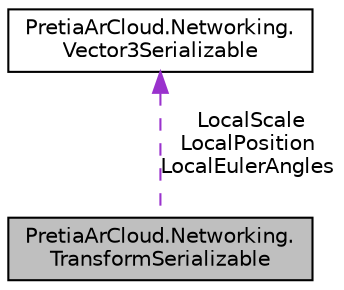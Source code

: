 digraph "PretiaArCloud.Networking.TransformSerializable"
{
 // LATEX_PDF_SIZE
  edge [fontname="Helvetica",fontsize="10",labelfontname="Helvetica",labelfontsize="10"];
  node [fontname="Helvetica",fontsize="10",shape=record];
  Node1 [label="PretiaArCloud.Networking.\lTransformSerializable",height=0.2,width=0.4,color="black", fillcolor="grey75", style="filled", fontcolor="black",tooltip=" "];
  Node2 -> Node1 [dir="back",color="darkorchid3",fontsize="10",style="dashed",label=" LocalScale\nLocalPosition\nLocalEulerAngles" ,fontname="Helvetica"];
  Node2 [label="PretiaArCloud.Networking.\lVector3Serializable",height=0.2,width=0.4,color="black", fillcolor="white", style="filled",URL="$structPretiaArCloud_1_1Networking_1_1Vector3Serializable.html",tooltip=" "];
}
